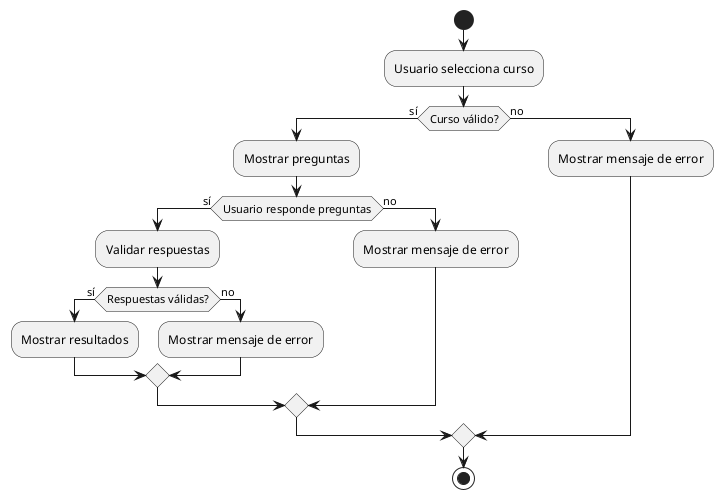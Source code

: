 @startuml
start
:Usuario selecciona curso;
if (Curso válido?) then (sí)
  :Mostrar preguntas;
  if (Usuario responde preguntas) then (sí)
    :Validar respuestas;
    if (Respuestas válidas?) then (sí)
      :Mostrar resultados;
    else (no)
      :Mostrar mensaje de error;
    endif
  else (no)
    :Mostrar mensaje de error;
  endif
else (no)
  :Mostrar mensaje de error;
endif
stop
@enduml
